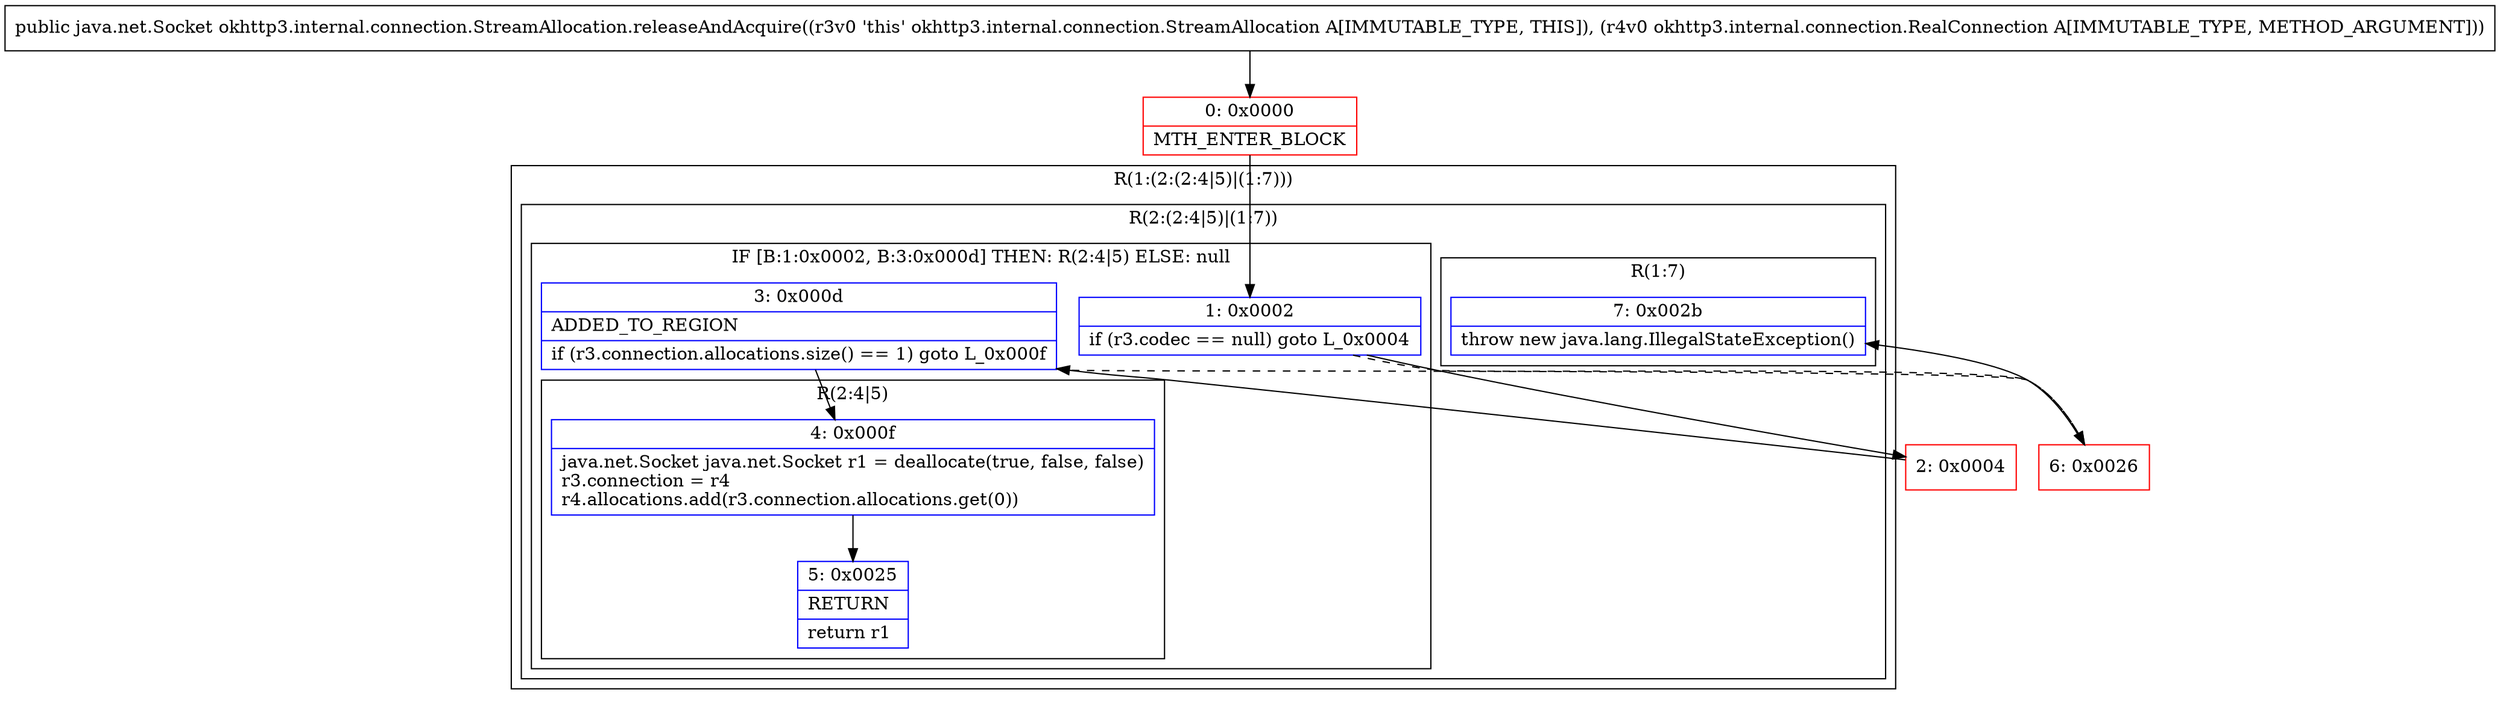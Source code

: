 digraph "CFG forokhttp3.internal.connection.StreamAllocation.releaseAndAcquire(Lokhttp3\/internal\/connection\/RealConnection;)Ljava\/net\/Socket;" {
subgraph cluster_Region_1684186486 {
label = "R(1:(2:(2:4|5)|(1:7)))";
node [shape=record,color=blue];
subgraph cluster_Region_400268713 {
label = "R(2:(2:4|5)|(1:7))";
node [shape=record,color=blue];
subgraph cluster_IfRegion_1356607735 {
label = "IF [B:1:0x0002, B:3:0x000d] THEN: R(2:4|5) ELSE: null";
node [shape=record,color=blue];
Node_1 [shape=record,label="{1\:\ 0x0002|if (r3.codec == null) goto L_0x0004\l}"];
Node_3 [shape=record,label="{3\:\ 0x000d|ADDED_TO_REGION\l|if (r3.connection.allocations.size() == 1) goto L_0x000f\l}"];
subgraph cluster_Region_1614032780 {
label = "R(2:4|5)";
node [shape=record,color=blue];
Node_4 [shape=record,label="{4\:\ 0x000f|java.net.Socket java.net.Socket r1 = deallocate(true, false, false)\lr3.connection = r4\lr4.allocations.add(r3.connection.allocations.get(0))\l}"];
Node_5 [shape=record,label="{5\:\ 0x0025|RETURN\l|return r1\l}"];
}
}
subgraph cluster_Region_1389405911 {
label = "R(1:7)";
node [shape=record,color=blue];
Node_7 [shape=record,label="{7\:\ 0x002b|throw new java.lang.IllegalStateException()\l}"];
}
}
}
Node_0 [shape=record,color=red,label="{0\:\ 0x0000|MTH_ENTER_BLOCK\l}"];
Node_2 [shape=record,color=red,label="{2\:\ 0x0004}"];
Node_6 [shape=record,color=red,label="{6\:\ 0x0026}"];
MethodNode[shape=record,label="{public java.net.Socket okhttp3.internal.connection.StreamAllocation.releaseAndAcquire((r3v0 'this' okhttp3.internal.connection.StreamAllocation A[IMMUTABLE_TYPE, THIS]), (r4v0 okhttp3.internal.connection.RealConnection A[IMMUTABLE_TYPE, METHOD_ARGUMENT])) }"];
MethodNode -> Node_0;
Node_1 -> Node_2;
Node_1 -> Node_6[style=dashed];
Node_3 -> Node_4;
Node_3 -> Node_6[style=dashed];
Node_4 -> Node_5;
Node_0 -> Node_1;
Node_2 -> Node_3;
Node_6 -> Node_7;
}

